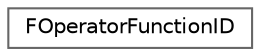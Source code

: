 digraph "Graphical Class Hierarchy"
{
 // INTERACTIVE_SVG=YES
 // LATEX_PDF_SIZE
  bgcolor="transparent";
  edge [fontname=Helvetica,fontsize=10,labelfontname=Helvetica,labelfontsize=10];
  node [fontname=Helvetica,fontsize=10,shape=box,height=0.2,width=0.4];
  rankdir="LR";
  Node0 [id="Node000000",label="FOperatorFunctionID",height=0.2,width=0.4,color="grey40", fillcolor="white", style="filled",URL="$d3/dc4/structFOperatorFunctionID.html",tooltip="Struct used to identify a function for a specific operator overload."];
}
